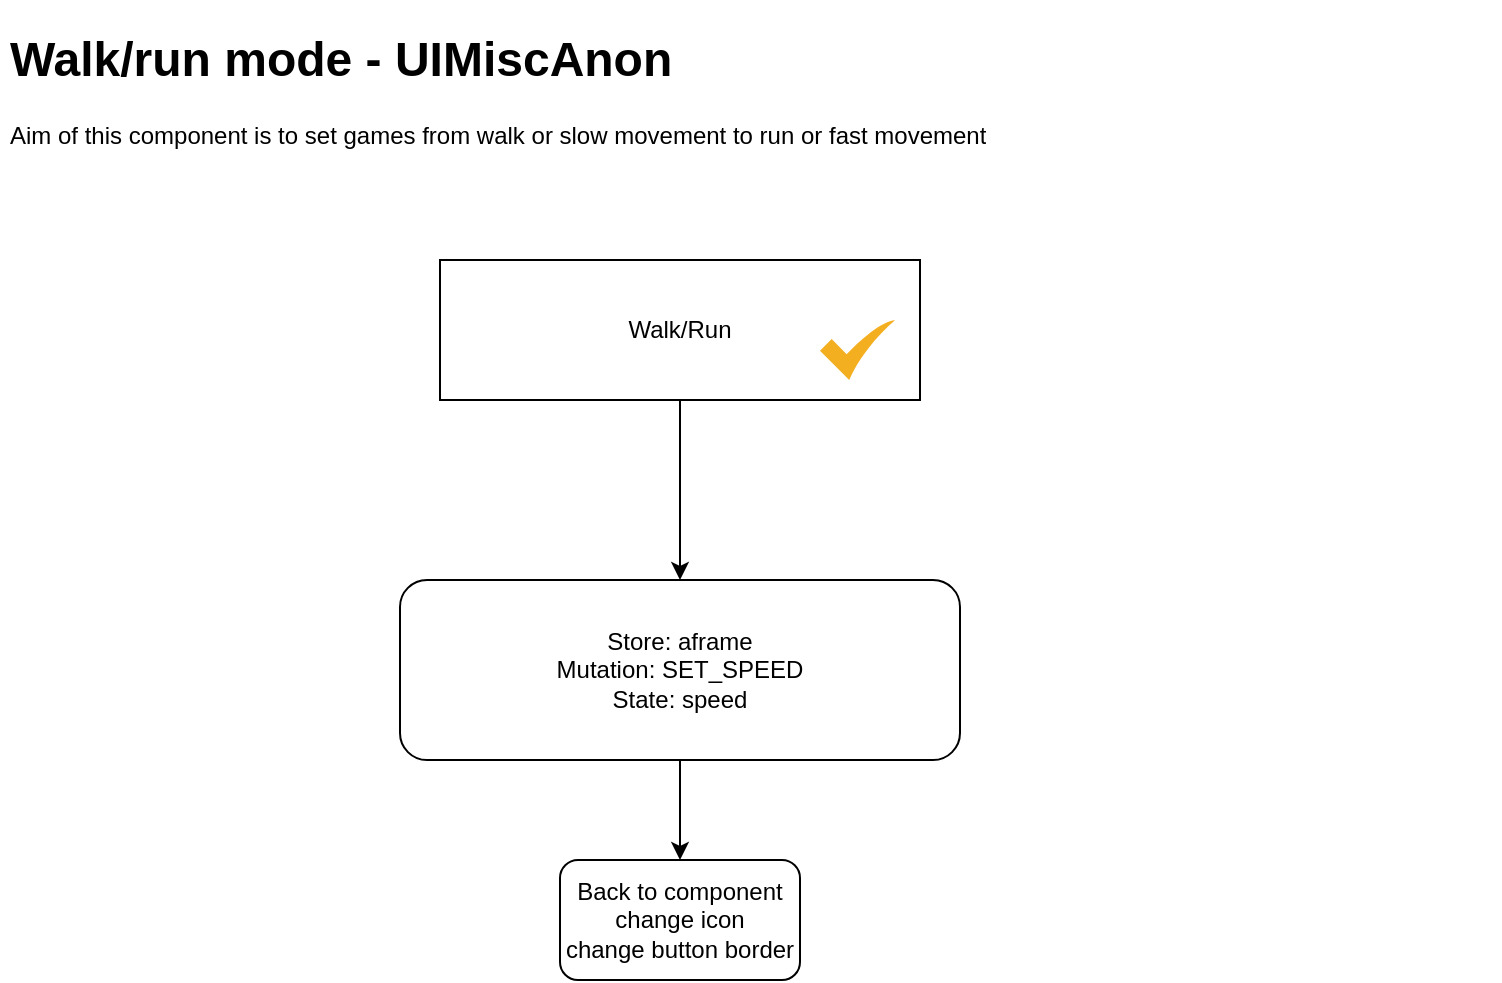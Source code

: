 <mxfile version="13.6.5">
    <diagram id="BIUUAfn8youjrqdJX-Ci" name="Page-1">
        <mxGraphModel dx="940" dy="359" grid="1" gridSize="10" guides="1" tooltips="1" connect="1" arrows="1" fold="1" page="1" pageScale="1" pageWidth="850" pageHeight="1100" math="0" shadow="0">
            <root>
                <mxCell id="0"/>
                <mxCell id="1" parent="0"/>
                <mxCell id="2" value="&lt;h1&gt;Walk/run mode - UIMiscAnon&lt;/h1&gt;&lt;p&gt;Aim of this component is to set games from walk or slow movement to run or fast movement&lt;/p&gt;" style="text;html=1;strokeColor=none;fillColor=none;spacing=5;spacingTop=-20;whiteSpace=wrap;overflow=hidden;rounded=0;" vertex="1" parent="1">
                    <mxGeometry x="50" y="40" width="750" height="120" as="geometry"/>
                </mxCell>
                <mxCell id="3" style="edgeStyle=orthogonalEdgeStyle;rounded=0;orthogonalLoop=1;jettySize=auto;html=1;" edge="1" parent="1" source="4">
                    <mxGeometry relative="1" as="geometry">
                        <mxPoint x="390" y="320" as="targetPoint"/>
                    </mxGeometry>
                </mxCell>
                <mxCell id="4" value="Walk/Run" style="html=1;whiteSpace=wrap;container=1;recursiveResize=0;collapsible=0;" vertex="1" parent="1">
                    <mxGeometry x="270" y="160" width="240" height="70" as="geometry"/>
                </mxCell>
                <mxCell id="5" value="" style="html=1;aspect=fixed;strokeColor=none;shadow=0;align=center;verticalAlign=top;fillColor=#F4AF20;shape=mxgraph.gcp2.check" vertex="1" parent="4">
                    <mxGeometry x="190" y="30" width="37.5" height="30" as="geometry"/>
                </mxCell>
                <mxCell id="6" value="" style="edgeStyle=orthogonalEdgeStyle;rounded=0;orthogonalLoop=1;jettySize=auto;html=1;" edge="1" parent="1" source="7" target="8">
                    <mxGeometry relative="1" as="geometry"/>
                </mxCell>
                <mxCell id="7" value="Store: aframe&lt;br&gt;Mutation: SET_SPEED&lt;br&gt;State:&amp;nbsp;speed" style="rounded=1;whiteSpace=wrap;html=1;" vertex="1" parent="1">
                    <mxGeometry x="250" y="320" width="280" height="90" as="geometry"/>
                </mxCell>
                <mxCell id="8" value="Back to component&lt;br&gt;change icon&lt;br&gt;change button border" style="whiteSpace=wrap;html=1;rounded=1;" vertex="1" parent="1">
                    <mxGeometry x="330" y="460" width="120" height="60" as="geometry"/>
                </mxCell>
            </root>
        </mxGraphModel>
    </diagram>
</mxfile>